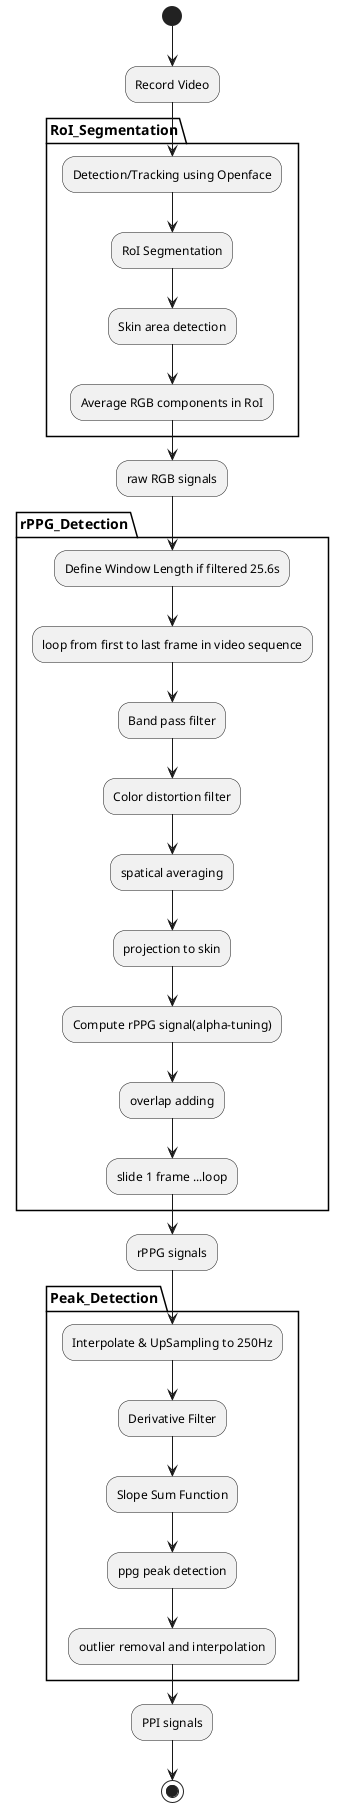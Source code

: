 @startuml

(*) --> "Record Video"
partition RoI_Segmentation {
--> "Detection/Tracking using Openface"
--> "RoI Segmentation"
--> "Skin area detection"
--> "Average RGB components in RoI"
}
--> "raw RGB signals"
partition rPPG_Detection {
--> "Define Window Length if filtered 25.6s"
--> "loop from first to last frame in video sequence"
--> "Band pass filter"
--> "Color distortion filter"
--> "spatical averaging"
--> "projection to skin"
--> "Compute rPPG signal(alpha-tuning)"
--> "overlap adding"
--> "slide 1 frame ...loop"
}
--> "rPPG signals"
' //https://www.ncbi.nlm.nih.gov/pmc/articles/PMC5175543/
' // https://www.renesas.com/jp/ja/doc/products/mpumcu/apn/rl78/003/r11an0389jj0100-bsspf-apl.pdf

partition Peak_Detection {
--> "Interpolate & UpSampling to 250Hz"
--> "Derivative Filter"
--> "Slope Sum Function"
--> "ppg peak detection"
--> "outlier removal and interpolation"
}
--> "PPI signals"
--> (*)
@enduml